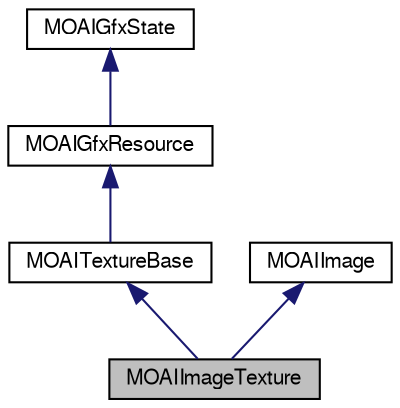 digraph G
{
  edge [fontname="FreeSans",fontsize="10",labelfontname="FreeSans",labelfontsize="10"];
  node [fontname="FreeSans",fontsize="10",shape=record];
  Node1 [label="MOAIImageTexture",height=0.2,width=0.4,color="black", fillcolor="grey75", style="filled" fontcolor="black"];
  Node2 -> Node1 [dir=back,color="midnightblue",fontsize="10",style="solid",fontname="FreeSans"];
  Node2 [label="MOAITextureBase",height=0.2,width=0.4,color="black", fillcolor="white", style="filled",URL="$class_m_o_a_i_texture_base.html",tooltip="Base class for texture resources.   	&lt;table cellpadding=&quot;8&quot;&gt;&lt;tr&gt; &lt;td vertica..."];
  Node3 -> Node2 [dir=back,color="midnightblue",fontsize="10",style="solid",fontname="FreeSans"];
  Node3 [label="MOAIGfxResource",height=0.2,width=0.4,color="black", fillcolor="white", style="filled",URL="$class_m_o_a_i_gfx_resource.html",tooltip="Base class for graphics resources owned by OpenGL. Implements resource lifecycle including restoratio..."];
  Node4 -> Node3 [dir=back,color="midnightblue",fontsize="10",style="solid",fontname="FreeSans"];
  Node4 [label="MOAIGfxState",height=0.2,width=0.4,color="black", fillcolor="white", style="filled",URL="$class_m_o_a_i_gfx_state.html",tooltip="Abstract base class for objects that represent changes to graphics state."];
  Node5 -> Node1 [dir=back,color="midnightblue",fontsize="10",style="solid",fontname="FreeSans"];
  Node5 [label="MOAIImage",height=0.2,width=0.4,color="black", fillcolor="white", style="filled",URL="$class_m_o_a_i_image.html",tooltip="Image/bitmap class.   	&lt;table cellpadding=&quot;8&quot;&gt;&lt;tr&gt; &lt;td vertical-align=&quot;..."];
}
